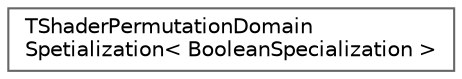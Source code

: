 digraph "Graphical Class Hierarchy"
{
 // INTERACTIVE_SVG=YES
 // LATEX_PDF_SIZE
  bgcolor="transparent";
  edge [fontname=Helvetica,fontsize=10,labelfontname=Helvetica,labelfontsize=10];
  node [fontname=Helvetica,fontsize=10,shape=box,height=0.2,width=0.4];
  rankdir="LR";
  Node0 [id="Node000000",label="TShaderPermutationDomain\lSpetialization\< BooleanSpecialization \>",height=0.2,width=0.4,color="grey40", fillcolor="white", style="filled",URL="$dd/d3c/classTShaderPermutationDomainSpetialization.html",tooltip=" "];
}
